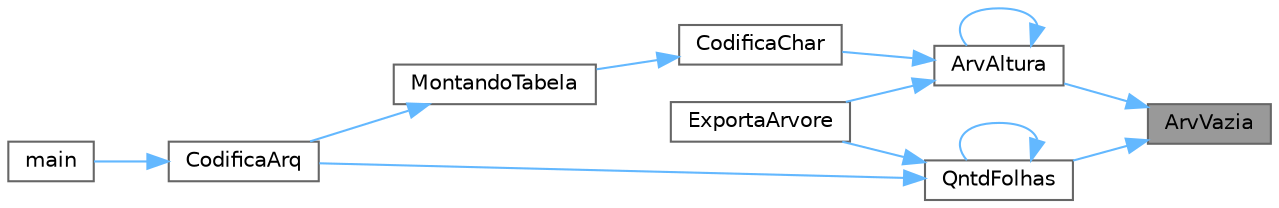 digraph "ArvVazia"
{
 // LATEX_PDF_SIZE
  bgcolor="transparent";
  edge [fontname=Helvetica,fontsize=10,labelfontname=Helvetica,labelfontsize=10];
  node [fontname=Helvetica,fontsize=10,shape=box,height=0.2,width=0.4];
  rankdir="RL";
  Node1 [label="ArvVazia",height=0.2,width=0.4,color="gray40", fillcolor="grey60", style="filled", fontcolor="black",tooltip="Função que retorna 1 se a árvore está vazia."];
  Node1 -> Node2 [dir="back",color="steelblue1",style="solid"];
  Node2 [label="ArvAltura",height=0.2,width=0.4,color="grey40", fillcolor="white", style="filled",URL="$_arvore_8c.html#a8990d4e09c7a03d1e586f756e48ded81",tooltip="Retorna altura da arvore a."];
  Node2 -> Node2 [dir="back",color="steelblue1",style="solid"];
  Node2 -> Node3 [dir="back",color="steelblue1",style="solid"];
  Node3 [label="CodificaChar",height=0.2,width=0.4,color="grey40", fillcolor="white", style="filled",URL="$_arvore_8c.html#a7a7b30394ce1cb20cb9c3c044d267f28",tooltip="Retorna o codigo referente ao caractere dado, na codificacao da arvore fornecida."];
  Node3 -> Node4 [dir="back",color="steelblue1",style="solid"];
  Node4 [label="MontandoTabela",height=0.2,width=0.4,color="grey40", fillcolor="white", style="filled",URL="$_codificador_8c.html#ae32543537d391c5756cb24ef60e2fdfc",tooltip="Inicia uma tabela de codificacao, a preenchendo com a informacao obtida a partir do vetor de frequenc..."];
  Node4 -> Node5 [dir="back",color="steelblue1",style="solid"];
  Node5 [label="CodificaArq",height=0.2,width=0.4,color="grey40", fillcolor="white", style="filled",URL="$_codificador_8c.html#a74594cf130186445476babf7b7af8483",tooltip="Utilizando da arvore fornecida, codifica o arquivo de entrada senguindo o algotimo de Huffman,..."];
  Node5 -> Node6 [dir="back",color="steelblue1",style="solid"];
  Node6 [label="main",height=0.2,width=0.4,color="grey40", fillcolor="white", style="filled",URL="$_codificador_8c.html#abf9e6b7e6f15df4b525a2e7705ba3089",tooltip=" "];
  Node2 -> Node7 [dir="back",color="steelblue1",style="solid"];
  Node7 [label="ExportaArvore",height=0.2,width=0.4,color="grey40", fillcolor="white", style="filled",URL="$_arvore_8c.html#ad9dbcc1eff0144c00dd5fa224684232f",tooltip="Retorna o bitmap referente a arvore de codificacao seguindo a travessia de pre-ordem e bit de identif..."];
  Node1 -> Node8 [dir="back",color="steelblue1",style="solid"];
  Node8 [label="QntdFolhas",height=0.2,width=0.4,color="grey40", fillcolor="white", style="filled",URL="$_arvore_8c.html#a55bfb2f6fc17e62c97e93553709419e5",tooltip="Retorna a quantidade de folhas de certa árvore."];
  Node8 -> Node5 [dir="back",color="steelblue1",style="solid"];
  Node8 -> Node7 [dir="back",color="steelblue1",style="solid"];
  Node8 -> Node8 [dir="back",color="steelblue1",style="solid"];
}
